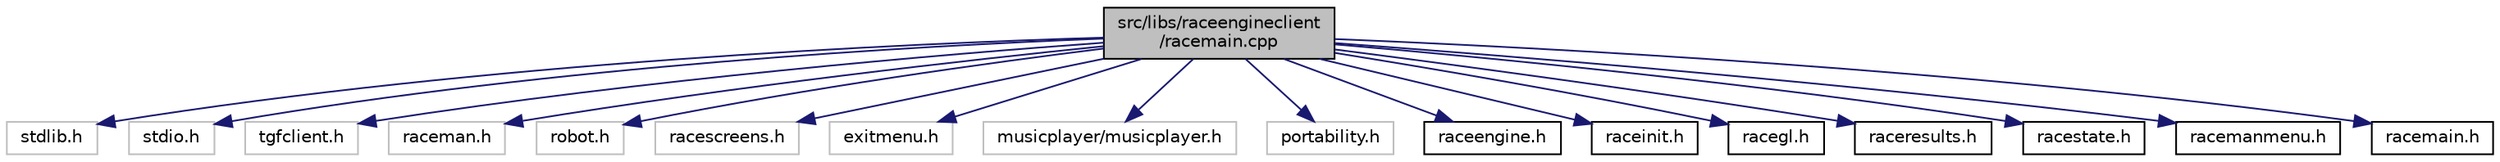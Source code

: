 digraph "src/libs/raceengineclient/racemain.cpp"
{
  edge [fontname="Helvetica",fontsize="10",labelfontname="Helvetica",labelfontsize="10"];
  node [fontname="Helvetica",fontsize="10",shape=record];
  Node1 [label="src/libs/raceengineclient\l/racemain.cpp",height=0.2,width=0.4,color="black", fillcolor="grey75", style="filled", fontcolor="black"];
  Node1 -> Node2 [color="midnightblue",fontsize="10",style="solid",fontname="Helvetica"];
  Node2 [label="stdlib.h",height=0.2,width=0.4,color="grey75", fillcolor="white", style="filled"];
  Node1 -> Node3 [color="midnightblue",fontsize="10",style="solid",fontname="Helvetica"];
  Node3 [label="stdio.h",height=0.2,width=0.4,color="grey75", fillcolor="white", style="filled"];
  Node1 -> Node4 [color="midnightblue",fontsize="10",style="solid",fontname="Helvetica"];
  Node4 [label="tgfclient.h",height=0.2,width=0.4,color="grey75", fillcolor="white", style="filled"];
  Node1 -> Node5 [color="midnightblue",fontsize="10",style="solid",fontname="Helvetica"];
  Node5 [label="raceman.h",height=0.2,width=0.4,color="grey75", fillcolor="white", style="filled"];
  Node1 -> Node6 [color="midnightblue",fontsize="10",style="solid",fontname="Helvetica"];
  Node6 [label="robot.h",height=0.2,width=0.4,color="grey75", fillcolor="white", style="filled"];
  Node1 -> Node7 [color="midnightblue",fontsize="10",style="solid",fontname="Helvetica"];
  Node7 [label="racescreens.h",height=0.2,width=0.4,color="grey75", fillcolor="white", style="filled"];
  Node1 -> Node8 [color="midnightblue",fontsize="10",style="solid",fontname="Helvetica"];
  Node8 [label="exitmenu.h",height=0.2,width=0.4,color="grey75", fillcolor="white", style="filled"];
  Node1 -> Node9 [color="midnightblue",fontsize="10",style="solid",fontname="Helvetica"];
  Node9 [label="musicplayer/musicplayer.h",height=0.2,width=0.4,color="grey75", fillcolor="white", style="filled"];
  Node1 -> Node10 [color="midnightblue",fontsize="10",style="solid",fontname="Helvetica"];
  Node10 [label="portability.h",height=0.2,width=0.4,color="grey75", fillcolor="white", style="filled"];
  Node1 -> Node11 [color="midnightblue",fontsize="10",style="solid",fontname="Helvetica"];
  Node11 [label="raceengine.h",height=0.2,width=0.4,color="black", fillcolor="white", style="filled",URL="$raceengine_8h.html"];
  Node1 -> Node12 [color="midnightblue",fontsize="10",style="solid",fontname="Helvetica"];
  Node12 [label="raceinit.h",height=0.2,width=0.4,color="black", fillcolor="white", style="filled",URL="$raceinit_8h.html"];
  Node1 -> Node13 [color="midnightblue",fontsize="10",style="solid",fontname="Helvetica"];
  Node13 [label="racegl.h",height=0.2,width=0.4,color="black", fillcolor="white", style="filled",URL="$racegl_8h.html"];
  Node1 -> Node14 [color="midnightblue",fontsize="10",style="solid",fontname="Helvetica"];
  Node14 [label="raceresults.h",height=0.2,width=0.4,color="black", fillcolor="white", style="filled",URL="$raceresults_8h.html"];
  Node1 -> Node15 [color="midnightblue",fontsize="10",style="solid",fontname="Helvetica"];
  Node15 [label="racestate.h",height=0.2,width=0.4,color="black", fillcolor="white", style="filled",URL="$racestate_8h.html"];
  Node1 -> Node16 [color="midnightblue",fontsize="10",style="solid",fontname="Helvetica"];
  Node16 [label="racemanmenu.h",height=0.2,width=0.4,color="black", fillcolor="white", style="filled",URL="$racemanmenu_8h.html"];
  Node1 -> Node17 [color="midnightblue",fontsize="10",style="solid",fontname="Helvetica"];
  Node17 [label="racemain.h",height=0.2,width=0.4,color="black", fillcolor="white", style="filled",URL="$racemain_8h.html"];
}
